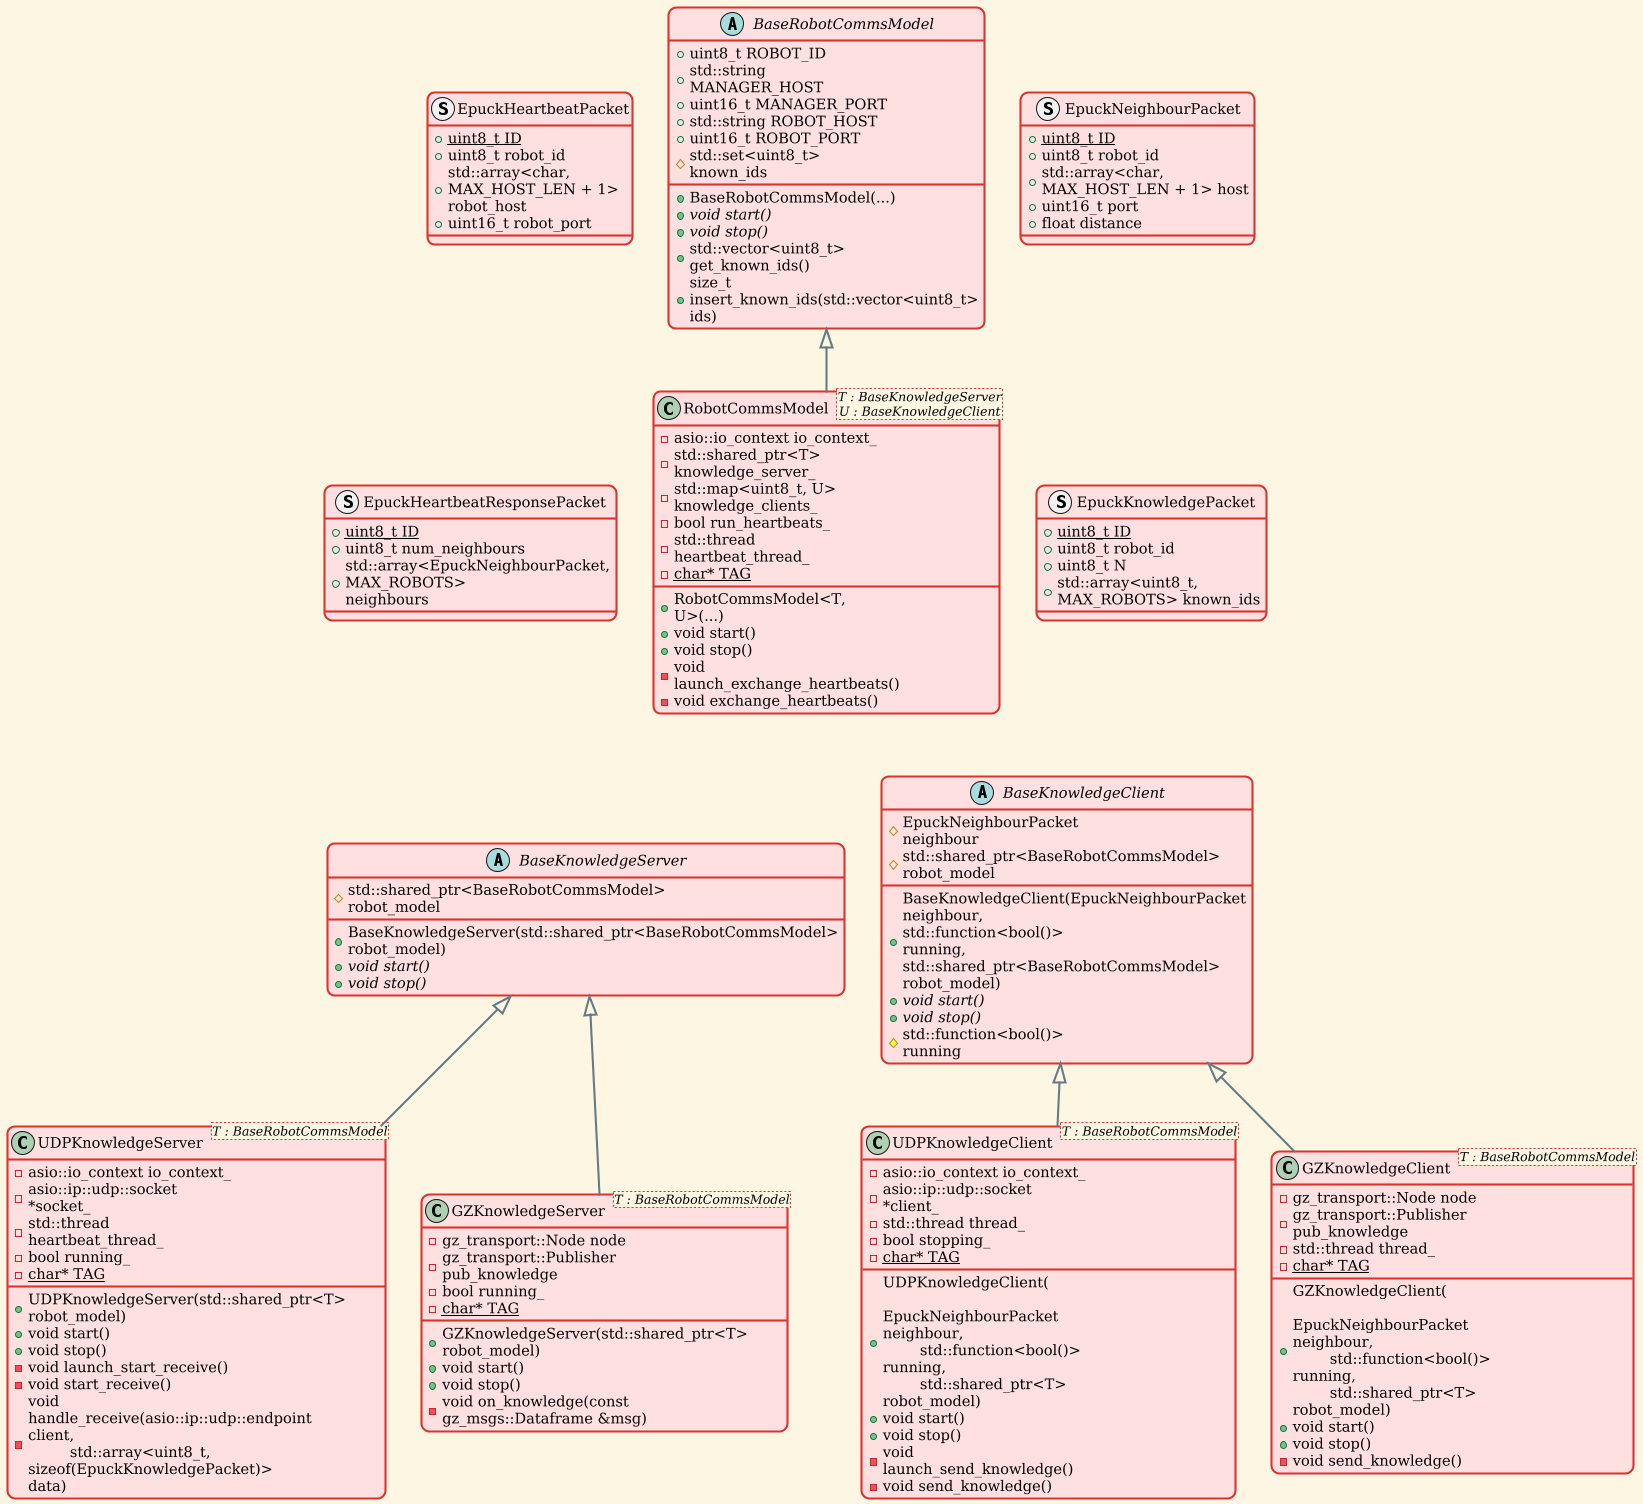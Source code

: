 @startuml

!theme sunlust

abstract class BaseKnowledgeServer {
  + BaseKnowledgeServer(std::shared_ptr<BaseRobotCommsModel> robot_model)
  + {abstract} void start()
  + {abstract} void stop()
  # std::shared_ptr<BaseRobotCommsModel> robot_model
}

abstract class BaseKnowledgeClient {
  + BaseKnowledgeClient(EpuckNeighbourPacket neighbour, std::function<bool()> running, std::shared_ptr<BaseRobotCommsModel> robot_model)
  + {abstract} void start()
  + {abstract} void stop()
  # EpuckNeighbourPacket neighbour
  # std::function<bool()> running
  # std::shared_ptr<BaseRobotCommsModel> robot_model
}

abstract class BaseRobotCommsModel {
  + uint8_t ROBOT_ID
  + std::string MANAGER_HOST
  + uint16_t MANAGER_PORT
  + std::string ROBOT_HOST
  + uint16_t ROBOT_PORT
  # std::set<uint8_t> known_ids

  + BaseRobotCommsModel(...)
  + {abstract} void start()
  + {abstract} void stop()
  + std::vector<uint8_t> get_known_ids()
  + size_t insert_known_ids(std::vector<uint8_t> ids)
}


struct EpuckHeartbeatPacket {
  +{static} uint8_t ID
  +uint8_t robot_id
  +std::array<char, MAX_HOST_LEN + 1> robot_host
  +uint16_t robot_port
}

struct EpuckNeighbourPacket {
  +{static} uint8_t ID
  +uint8_t robot_id
  +std::array<char, MAX_HOST_LEN + 1> host
  +uint16_t port
  +float distance
}

struct EpuckHeartbeatResponsePacket {
  +{static} uint8_t ID
  +uint8_t num_neighbours
  +std::array<EpuckNeighbourPacket, MAX_ROBOTS> neighbours
}

struct EpuckKnowledgePacket {
  +{static} uint8_t ID
  +uint8_t robot_id
  +uint8_t N
  +std::array<uint8_t, MAX_ROBOTS> known_ids
}


class RobotCommsModel <T : BaseKnowledgeServer\nU : BaseKnowledgeClient> {
  + RobotCommsModel<T, U>(...)
  + void start()
  + void stop()
  - void launch_exchange_heartbeats()
  - void exchange_heartbeats()
  - asio::io_context io_context_
  - std::shared_ptr<T> knowledge_server_
  - std::map<uint8_t, U> knowledge_clients_
  - bool run_heartbeats_
  - std::thread heartbeat_thread_
  - {static} char* TAG
}


class UDPKnowledgeServer <T : BaseRobotCommsModel> {
  + UDPKnowledgeServer(std::shared_ptr<T> robot_model)
  + void start()
  + void stop()
  - void launch_start_receive()
  - void start_receive()
  - void handle_receive(asio::ip::udp::endpoint client,\n\t std::array<uint8_t, sizeof(EpuckKnowledgePacket)> data)
  - asio::io_context io_context_
  - asio::ip::udp::socket *socket_
  - std::thread heartbeat_thread_
  - bool running_
  - {static} char* TAG
}

class UDPKnowledgeClient <T : BaseRobotCommsModel> {
  + UDPKnowledgeClient(\n\tEpuckNeighbourPacket neighbour,\n\tstd::function<bool()> running,\n\tstd::shared_ptr<T> robot_model)
  + void start()
  + void stop()
  - void launch_send_knowledge()
  - void send_knowledge()
  - asio::io_context io_context_
  - asio::ip::udp::socket *client_
  - std::thread thread_
  - bool stopping_
  - {static} char* TAG
}


class GZKnowledgeServer <T : BaseRobotCommsModel> {
  + GZKnowledgeServer(std::shared_ptr<T> robot_model)
  + void start()
  + void stop()
  - void on_knowledge(const gz_msgs::Dataframe &msg)
  - gz_transport::Node node
  - gz_transport::Publisher pub_knowledge
  - bool running_
  - {static} char* TAG
}

class GZKnowledgeClient <T : BaseRobotCommsModel> {
  + GZKnowledgeClient(\n\tEpuckNeighbourPacket neighbour,\n\tstd::function<bool()> running,\n\tstd::shared_ptr<T> robot_model)
  + void start()
  + void stop()
  - void send_knowledge()
  - gz_transport::Node node
  - gz_transport::Publisher pub_knowledge
  - std::thread thread_
  - {static} char* TAG
}


BaseRobotCommsModel <|-- RobotCommsModel
BaseKnowledgeServer <|-- UDPKnowledgeServer
BaseKnowledgeClient <|-- UDPKnowledgeClient
BaseKnowledgeServer <|-- GZKnowledgeServer
BaseKnowledgeClient <|-- GZKnowledgeClient

RobotCommsModel <|-[hidden]- BaseKnowledgeServer
RobotCommsModel <|-[hidden]- BaseKnowledgeClient

BaseRobotCommsModel -[hidden]left-> EpuckHeartbeatPacket
RobotCommsModel -[hidden]left-> EpuckHeartbeatResponsePacket
BaseRobotCommsModel -[hidden]right-> EpuckNeighbourPacket
RobotCommsModel -[hidden]right-> EpuckKnowledgePacket

@enduml
